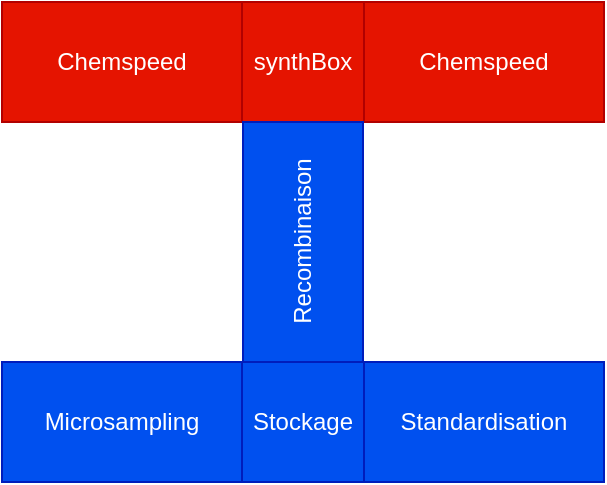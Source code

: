 <mxfile>
    <diagram name="Page-1" id="zVOwjjBXEHCE0dHdKNT7">
        <mxGraphModel dx="1094" dy="732" grid="0" gridSize="10" guides="1" tooltips="1" connect="1" arrows="1" fold="1" page="0" pageScale="1" pageWidth="827" pageHeight="1169" math="0" shadow="0">
            <root>
                <mxCell id="0"/>
                <mxCell id="1" parent="0"/>
                <mxCell id="IVyTEk1Pl9MqD4AyzKzG-1" value="Chemspeed" style="rounded=0;whiteSpace=wrap;html=1;fillColor=#e51400;fontColor=#ffffff;strokeColor=#B20000;" parent="1" vertex="1">
                    <mxGeometry x="-13" y="-39" width="120" height="60" as="geometry"/>
                </mxCell>
                <mxCell id="IVyTEk1Pl9MqD4AyzKzG-2" value="synthBox" style="rounded=0;whiteSpace=wrap;html=1;fillColor=#e51400;fontColor=#ffffff;strokeColor=#B20000;" parent="1" vertex="1">
                    <mxGeometry x="107" y="-39" width="61" height="60" as="geometry"/>
                </mxCell>
                <mxCell id="IVyTEk1Pl9MqD4AyzKzG-3" value="Chemspeed" style="rounded=0;whiteSpace=wrap;html=1;fillColor=#e51400;fontColor=#ffffff;strokeColor=#B20000;" parent="1" vertex="1">
                    <mxGeometry x="168" y="-39" width="120" height="60" as="geometry"/>
                </mxCell>
                <mxCell id="IVyTEk1Pl9MqD4AyzKzG-4" value="Recombinaison" style="rounded=0;whiteSpace=wrap;html=1;rotation=-90;fillColor=#0050ef;fontColor=#ffffff;strokeColor=#001DBC;" parent="1" vertex="1">
                    <mxGeometry x="77.5" y="51" width="120" height="60" as="geometry"/>
                </mxCell>
                <mxCell id="IVyTEk1Pl9MqD4AyzKzG-5" value="Microsampling" style="rounded=0;whiteSpace=wrap;html=1;fillColor=#0050ef;fontColor=#ffffff;strokeColor=#001DBC;" parent="1" vertex="1">
                    <mxGeometry x="-13" y="141" width="120" height="60" as="geometry"/>
                </mxCell>
                <mxCell id="IVyTEk1Pl9MqD4AyzKzG-6" value="Stockage" style="rounded=0;whiteSpace=wrap;html=1;fillColor=#0050ef;fontColor=#ffffff;strokeColor=#001DBC;" parent="1" vertex="1">
                    <mxGeometry x="107" y="141" width="61" height="60" as="geometry"/>
                </mxCell>
                <mxCell id="IVyTEk1Pl9MqD4AyzKzG-7" value="Standardisation" style="rounded=0;whiteSpace=wrap;html=1;fillColor=#0050ef;fontColor=#ffffff;strokeColor=#001DBC;" parent="1" vertex="1">
                    <mxGeometry x="168" y="141" width="120" height="60" as="geometry"/>
                </mxCell>
            </root>
        </mxGraphModel>
    </diagram>
</mxfile>